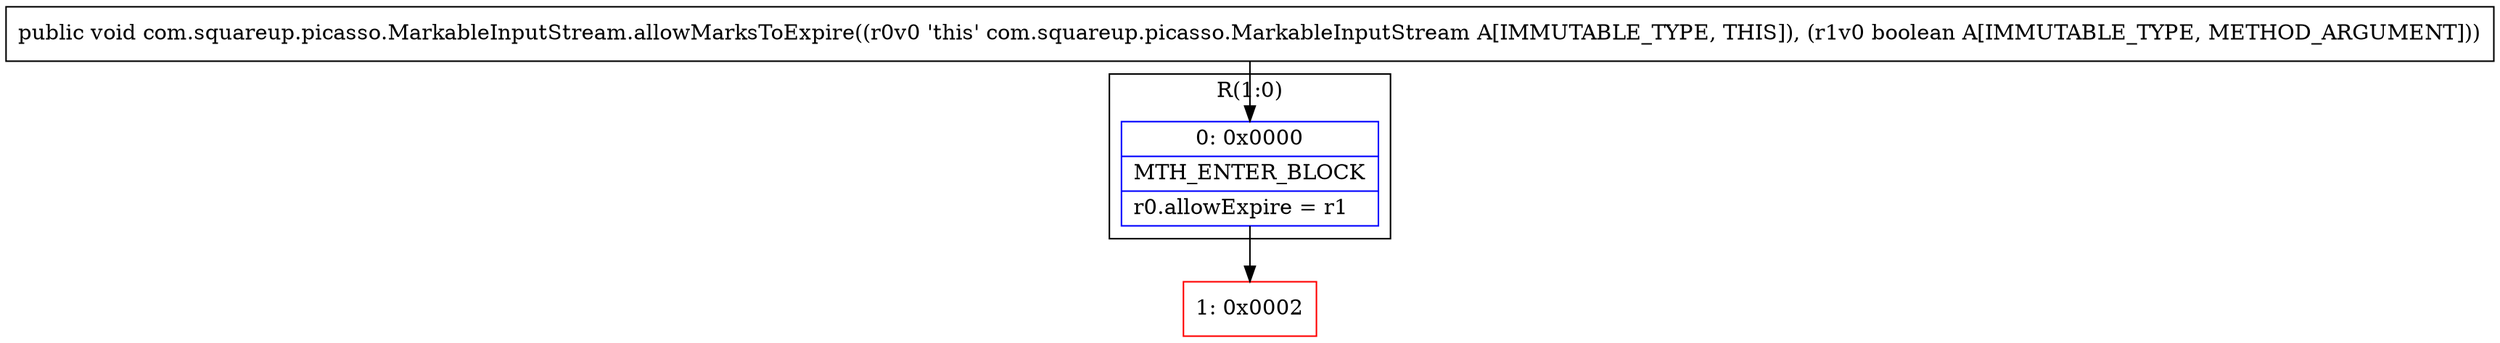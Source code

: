 digraph "CFG forcom.squareup.picasso.MarkableInputStream.allowMarksToExpire(Z)V" {
subgraph cluster_Region_376810780 {
label = "R(1:0)";
node [shape=record,color=blue];
Node_0 [shape=record,label="{0\:\ 0x0000|MTH_ENTER_BLOCK\l|r0.allowExpire = r1\l}"];
}
Node_1 [shape=record,color=red,label="{1\:\ 0x0002}"];
MethodNode[shape=record,label="{public void com.squareup.picasso.MarkableInputStream.allowMarksToExpire((r0v0 'this' com.squareup.picasso.MarkableInputStream A[IMMUTABLE_TYPE, THIS]), (r1v0 boolean A[IMMUTABLE_TYPE, METHOD_ARGUMENT])) }"];
MethodNode -> Node_0;
Node_0 -> Node_1;
}

